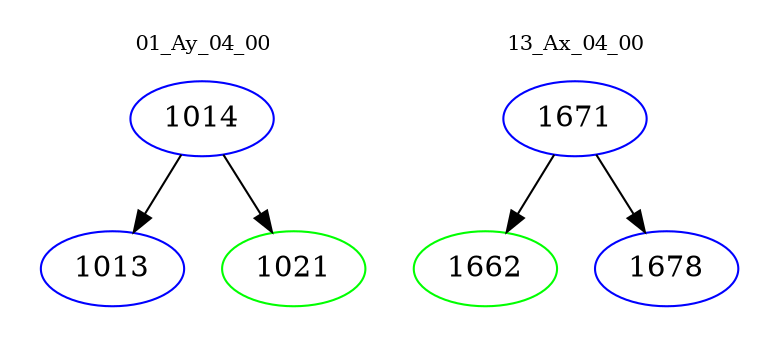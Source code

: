 digraph{
subgraph cluster_0 {
color = white
label = "01_Ay_04_00";
fontsize=10;
T0_1014 [label="1014", color="blue"]
T0_1014 -> T0_1013 [color="black"]
T0_1013 [label="1013", color="blue"]
T0_1014 -> T0_1021 [color="black"]
T0_1021 [label="1021", color="green"]
}
subgraph cluster_1 {
color = white
label = "13_Ax_04_00";
fontsize=10;
T1_1671 [label="1671", color="blue"]
T1_1671 -> T1_1662 [color="black"]
T1_1662 [label="1662", color="green"]
T1_1671 -> T1_1678 [color="black"]
T1_1678 [label="1678", color="blue"]
}
}
